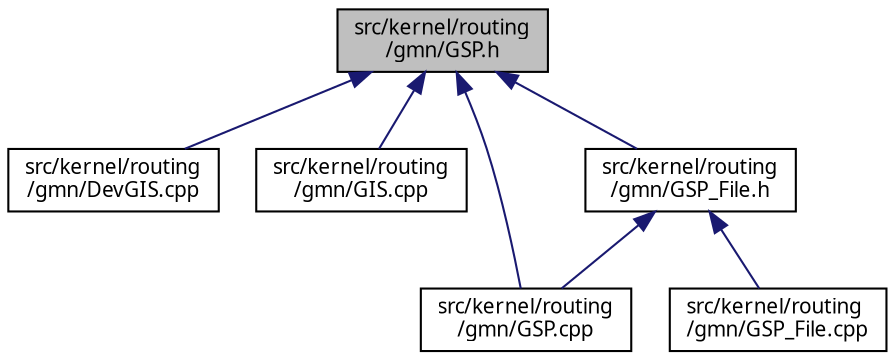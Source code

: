 digraph "src/kernel/routing/gmn/GSP.h"
{
  edge [fontname="Sans",fontsize="10",labelfontname="Sans",labelfontsize="10"];
  node [fontname="Sans",fontsize="10",shape=record];
  Node16 [label="src/kernel/routing\l/gmn/GSP.h",height=0.2,width=0.4,color="black", fillcolor="grey75", style="filled", fontcolor="black"];
  Node16 -> Node17 [dir="back",color="midnightblue",fontsize="10",style="solid",fontname="Sans"];
  Node17 [label="src/kernel/routing\l/gmn/DevGIS.cpp",height=0.2,width=0.4,color="black", fillcolor="white", style="filled",URL="$db/d78/DevGIS_8cpp.html",tooltip="GUIDO Music Notation file. "];
  Node16 -> Node18 [dir="back",color="midnightblue",fontsize="10",style="solid",fontname="Sans"];
  Node18 [label="src/kernel/routing\l/gmn/GIS.cpp",height=0.2,width=0.4,color="black", fillcolor="white", style="filled",URL="$dc/de7/GIS_8cpp.html",tooltip="main file of GIS (GMN Internal Structure) "];
  Node16 -> Node19 [dir="back",color="midnightblue",fontsize="10",style="solid",fontname="Sans"];
  Node19 [label="src/kernel/routing\l/gmn/GSP.cpp",height=0.2,width=0.4,color="black", fillcolor="white", style="filled",URL="$d3/d9e/GSP_8cpp.html",tooltip="main file of gsp (GMN Soft Parser) "];
  Node16 -> Node20 [dir="back",color="midnightblue",fontsize="10",style="solid",fontname="Sans"];
  Node20 [label="src/kernel/routing\l/gmn/GSP_File.h",height=0.2,width=0.4,color="black", fillcolor="white", style="filled",URL="$dc/ddd/GSP__File_8h.html",tooltip="file input of gsp (GMN Soft Parser) "];
  Node20 -> Node19 [dir="back",color="midnightblue",fontsize="10",style="solid",fontname="Sans"];
  Node20 -> Node21 [dir="back",color="midnightblue",fontsize="10",style="solid",fontname="Sans"];
  Node21 [label="src/kernel/routing\l/gmn/GSP_File.cpp",height=0.2,width=0.4,color="black", fillcolor="white", style="filled",URL="$d8/d2f/GSP__File_8cpp.html",tooltip="Description. "];
}
